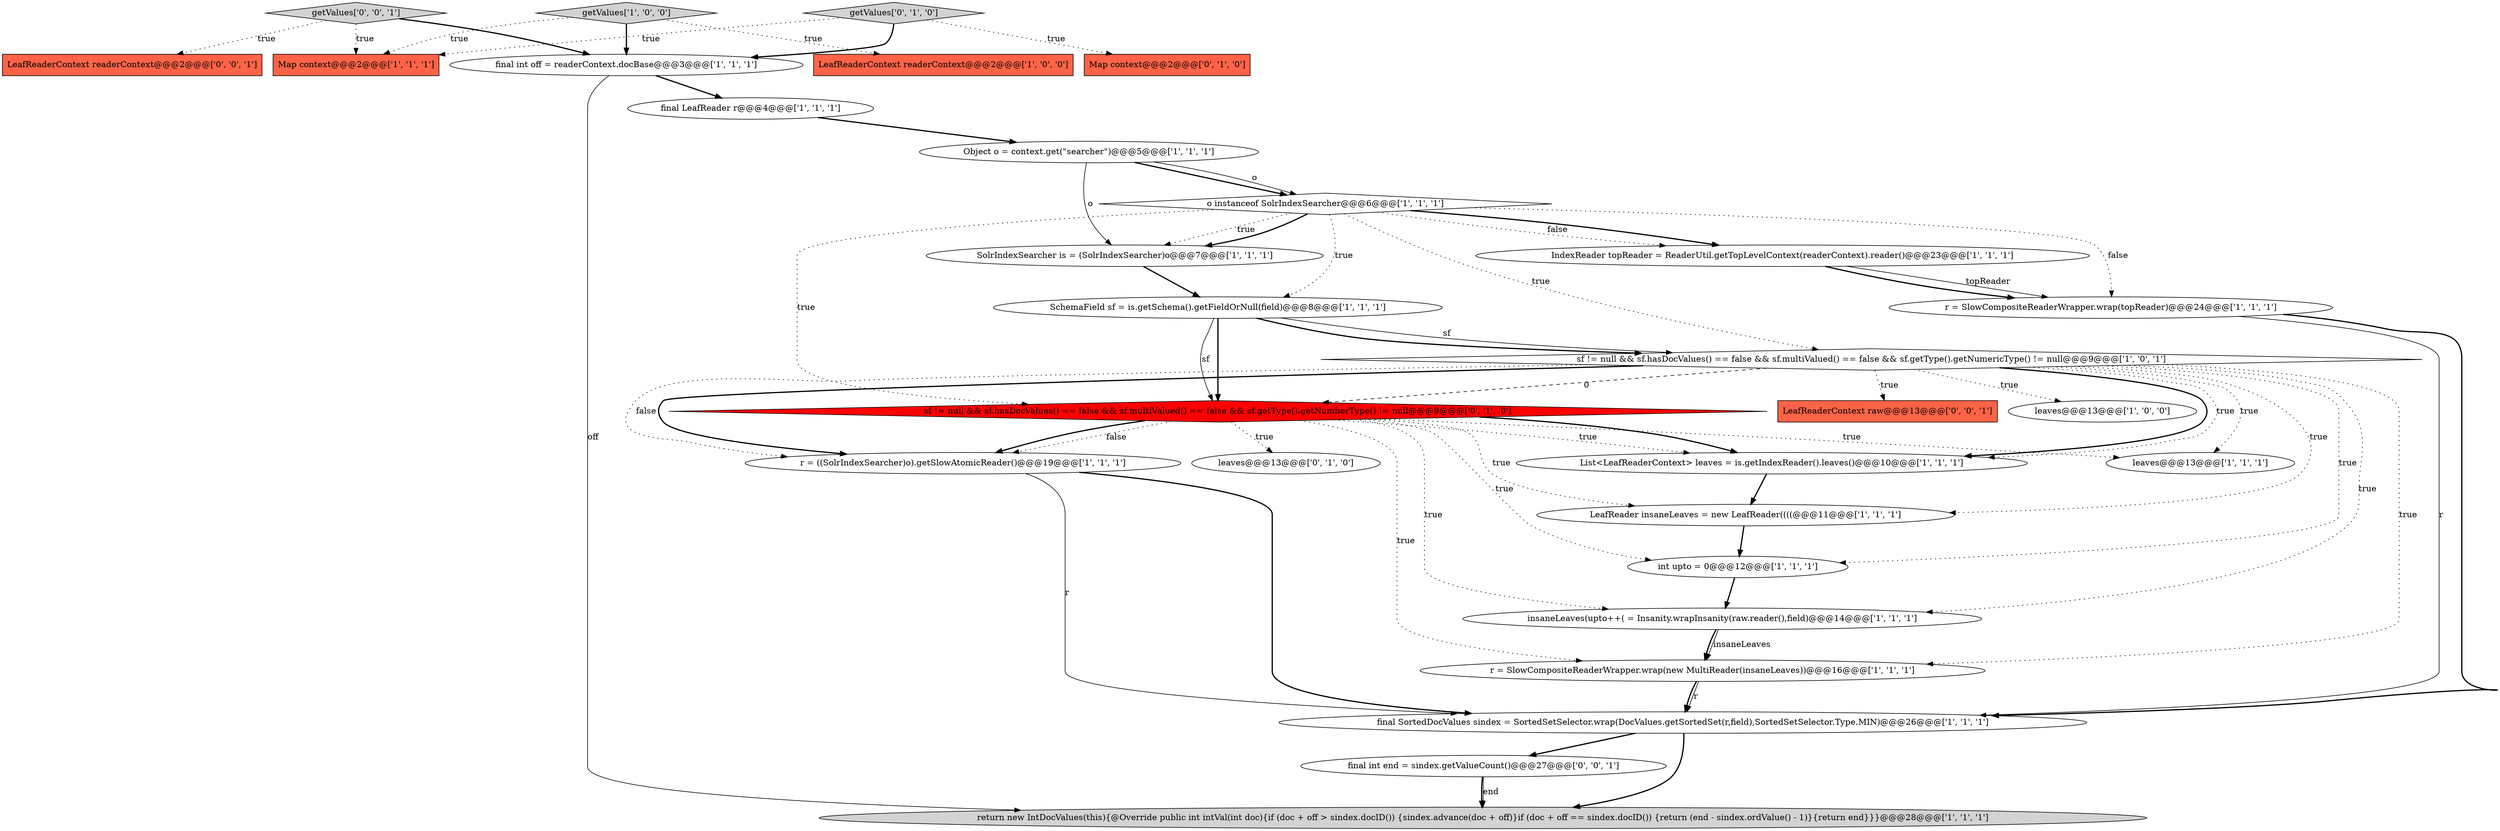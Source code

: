 digraph {
3 [style = filled, label = "final int off = readerContext.docBase@@@3@@@['1', '1', '1']", fillcolor = white, shape = ellipse image = "AAA0AAABBB1BBB"];
25 [style = filled, label = "sf != null && sf.hasDocValues() == false && sf.multiValued() == false && sf.getType().getNumberType() != null@@@9@@@['0', '1', '0']", fillcolor = red, shape = diamond image = "AAA1AAABBB2BBB"];
2 [style = filled, label = "r = ((SolrIndexSearcher)o).getSlowAtomicReader()@@@19@@@['1', '1', '1']", fillcolor = white, shape = ellipse image = "AAA0AAABBB1BBB"];
23 [style = filled, label = "leaves@@@13@@@['0', '1', '0']", fillcolor = white, shape = ellipse image = "AAA0AAABBB2BBB"];
27 [style = filled, label = "LeafReaderContext raw@@@13@@@['0', '0', '1']", fillcolor = tomato, shape = box image = "AAA0AAABBB3BBB"];
10 [style = filled, label = "IndexReader topReader = ReaderUtil.getTopLevelContext(readerContext).reader()@@@23@@@['1', '1', '1']", fillcolor = white, shape = ellipse image = "AAA0AAABBB1BBB"];
11 [style = filled, label = "SolrIndexSearcher is = (SolrIndexSearcher)o@@@7@@@['1', '1', '1']", fillcolor = white, shape = ellipse image = "AAA0AAABBB1BBB"];
4 [style = filled, label = "final LeafReader r@@@4@@@['1', '1', '1']", fillcolor = white, shape = ellipse image = "AAA0AAABBB1BBB"];
26 [style = filled, label = "getValues['0', '0', '1']", fillcolor = lightgray, shape = diamond image = "AAA0AAABBB3BBB"];
29 [style = filled, label = "final int end = sindex.getValueCount()@@@27@@@['0', '0', '1']", fillcolor = white, shape = ellipse image = "AAA0AAABBB3BBB"];
17 [style = filled, label = "LeafReader insaneLeaves = new LeafReader((((@@@11@@@['1', '1', '1']", fillcolor = white, shape = ellipse image = "AAA0AAABBB1BBB"];
13 [style = filled, label = "LeafReaderContext readerContext@@@2@@@['1', '0', '0']", fillcolor = tomato, shape = box image = "AAA0AAABBB1BBB"];
20 [style = filled, label = "Object o = context.get(\"searcher\")@@@5@@@['1', '1', '1']", fillcolor = white, shape = ellipse image = "AAA0AAABBB1BBB"];
5 [style = filled, label = "r = SlowCompositeReaderWrapper.wrap(new MultiReader(insaneLeaves))@@@16@@@['1', '1', '1']", fillcolor = white, shape = ellipse image = "AAA0AAABBB1BBB"];
7 [style = filled, label = "getValues['1', '0', '0']", fillcolor = lightgray, shape = diamond image = "AAA0AAABBB1BBB"];
22 [style = filled, label = "Map context@@@2@@@['0', '1', '0']", fillcolor = tomato, shape = box image = "AAA0AAABBB2BBB"];
14 [style = filled, label = "o instanceof SolrIndexSearcher@@@6@@@['1', '1', '1']", fillcolor = white, shape = diamond image = "AAA0AAABBB1BBB"];
6 [style = filled, label = "return new IntDocValues(this){@Override public int intVal(int doc){if (doc + off > sindex.docID()) {sindex.advance(doc + off)}if (doc + off == sindex.docID()) {return (end - sindex.ordValue() - 1)}{return end}}}@@@28@@@['1', '1', '1']", fillcolor = lightgray, shape = ellipse image = "AAA0AAABBB1BBB"];
28 [style = filled, label = "LeafReaderContext readerContext@@@2@@@['0', '0', '1']", fillcolor = tomato, shape = box image = "AAA0AAABBB3BBB"];
0 [style = filled, label = "int upto = 0@@@12@@@['1', '1', '1']", fillcolor = white, shape = ellipse image = "AAA0AAABBB1BBB"];
1 [style = filled, label = "leaves@@@13@@@['1', '0', '0']", fillcolor = white, shape = ellipse image = "AAA0AAABBB1BBB"];
9 [style = filled, label = "List<LeafReaderContext> leaves = is.getIndexReader().leaves()@@@10@@@['1', '1', '1']", fillcolor = white, shape = ellipse image = "AAA0AAABBB1BBB"];
21 [style = filled, label = "sf != null && sf.hasDocValues() == false && sf.multiValued() == false && sf.getType().getNumericType() != null@@@9@@@['1', '0', '1']", fillcolor = white, shape = diamond image = "AAA0AAABBB1BBB"];
24 [style = filled, label = "getValues['0', '1', '0']", fillcolor = lightgray, shape = diamond image = "AAA0AAABBB2BBB"];
16 [style = filled, label = "SchemaField sf = is.getSchema().getFieldOrNull(field)@@@8@@@['1', '1', '1']", fillcolor = white, shape = ellipse image = "AAA0AAABBB1BBB"];
15 [style = filled, label = "insaneLeaves(upto++( = Insanity.wrapInsanity(raw.reader(),field)@@@14@@@['1', '1', '1']", fillcolor = white, shape = ellipse image = "AAA0AAABBB1BBB"];
18 [style = filled, label = "Map context@@@2@@@['1', '1', '1']", fillcolor = tomato, shape = box image = "AAA0AAABBB1BBB"];
12 [style = filled, label = "r = SlowCompositeReaderWrapper.wrap(topReader)@@@24@@@['1', '1', '1']", fillcolor = white, shape = ellipse image = "AAA0AAABBB1BBB"];
8 [style = filled, label = "final SortedDocValues sindex = SortedSetSelector.wrap(DocValues.getSortedSet(r,field),SortedSetSelector.Type.MIN)@@@26@@@['1', '1', '1']", fillcolor = white, shape = ellipse image = "AAA0AAABBB1BBB"];
19 [style = filled, label = "leaves@@@13@@@['1', '1', '1']", fillcolor = white, shape = ellipse image = "AAA0AAABBB1BBB"];
11->16 [style = bold, label=""];
5->8 [style = bold, label=""];
29->6 [style = solid, label="end"];
16->21 [style = solid, label="sf"];
12->8 [style = solid, label="r"];
21->1 [style = dotted, label="true"];
21->15 [style = dotted, label="true"];
15->5 [style = solid, label="insaneLeaves"];
16->25 [style = solid, label="sf"];
26->3 [style = bold, label=""];
21->0 [style = dotted, label="true"];
7->13 [style = dotted, label="true"];
25->9 [style = bold, label=""];
25->2 [style = dotted, label="false"];
14->10 [style = bold, label=""];
21->27 [style = dotted, label="true"];
9->17 [style = bold, label=""];
16->25 [style = bold, label=""];
20->14 [style = bold, label=""];
8->6 [style = bold, label=""];
3->6 [style = solid, label="off"];
2->8 [style = solid, label="r"];
10->12 [style = solid, label="topReader"];
21->17 [style = dotted, label="true"];
25->0 [style = dotted, label="true"];
3->4 [style = bold, label=""];
25->2 [style = bold, label=""];
0->15 [style = bold, label=""];
7->3 [style = bold, label=""];
15->5 [style = bold, label=""];
20->14 [style = solid, label="o"];
21->2 [style = bold, label=""];
14->12 [style = dotted, label="false"];
14->16 [style = dotted, label="true"];
25->5 [style = dotted, label="true"];
29->6 [style = bold, label=""];
25->15 [style = dotted, label="true"];
21->9 [style = bold, label=""];
14->21 [style = dotted, label="true"];
17->0 [style = bold, label=""];
21->9 [style = dotted, label="true"];
25->9 [style = dotted, label="true"];
21->2 [style = dotted, label="false"];
25->17 [style = dotted, label="true"];
10->12 [style = bold, label=""];
12->8 [style = bold, label=""];
16->21 [style = bold, label=""];
24->22 [style = dotted, label="true"];
26->28 [style = dotted, label="true"];
21->19 [style = dotted, label="true"];
14->25 [style = dotted, label="true"];
4->20 [style = bold, label=""];
7->18 [style = dotted, label="true"];
21->25 [style = dashed, label="0"];
20->11 [style = solid, label="o"];
14->11 [style = dotted, label="true"];
26->18 [style = dotted, label="true"];
5->8 [style = solid, label="r"];
25->23 [style = dotted, label="true"];
14->10 [style = dotted, label="false"];
25->19 [style = dotted, label="true"];
14->11 [style = bold, label=""];
24->3 [style = bold, label=""];
8->29 [style = bold, label=""];
24->18 [style = dotted, label="true"];
2->8 [style = bold, label=""];
21->5 [style = dotted, label="true"];
}
